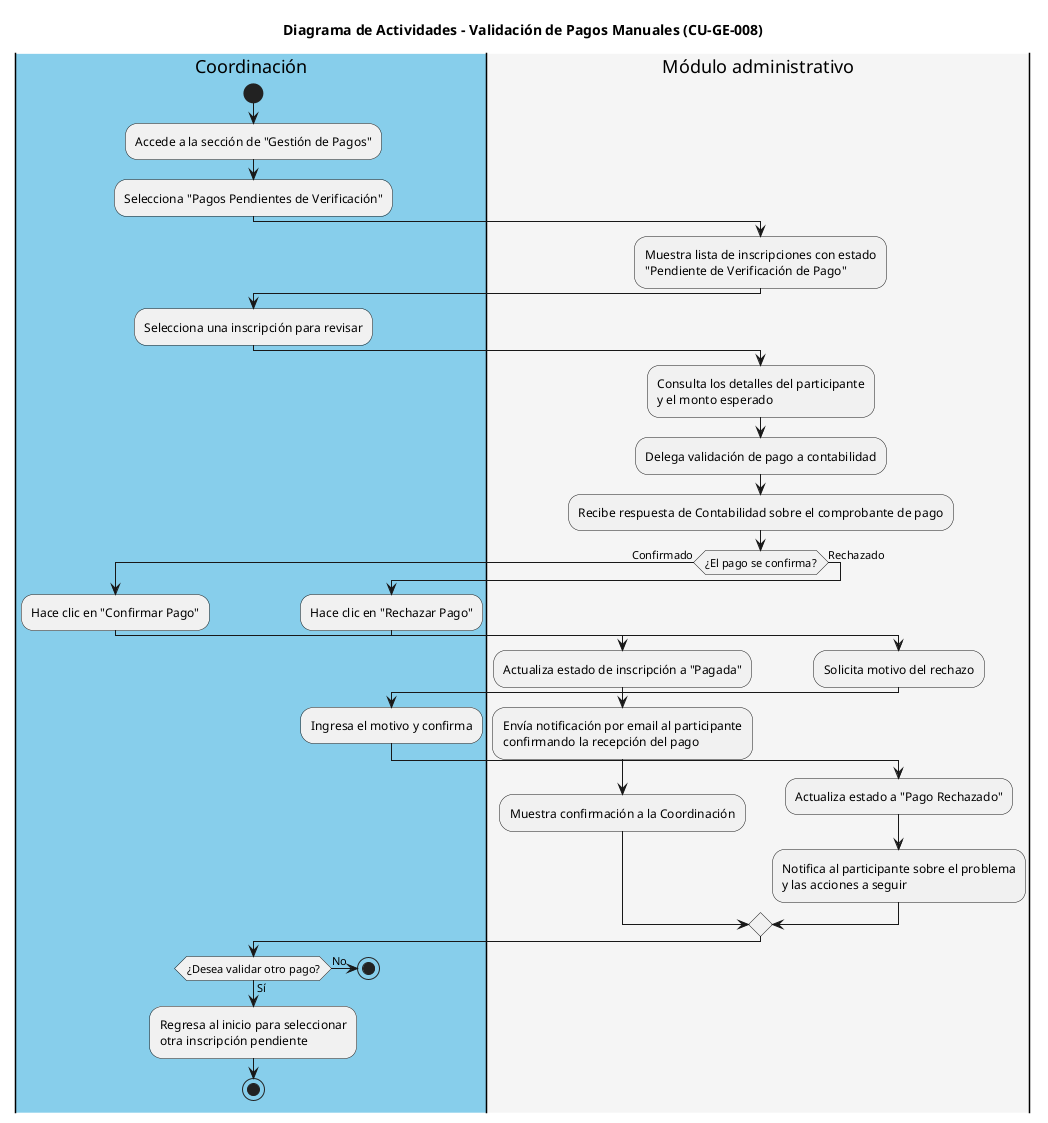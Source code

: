 @startuml
title Diagrama de Actividades - Validación de Pagos Manuales (CU-GE-008)

|#skyblue|Coordinación|
start
:Accede a la sección de "Gestión de Pagos";
:Selecciona "Pagos Pendientes de Verificación";

|#whitesmoke|Módulo administrativo|
:Muestra lista de inscripciones con estado
"Pendiente de Verificación de Pago";

|#skyblue|Coordinación|
:Selecciona una inscripción para revisar;

|#whitesmoke|Módulo administrativo|
:Consulta los detalles del participante
y el monto esperado;
:Delega validación de pago a contabilidad;
:Recibe respuesta de Contabilidad sobre el comprobante de pago;

if (¿El pago se confirma?) then (Confirmado)
  |#skyblue|Coordinación|
  :Hace clic en "Confirmar Pago";
  |#whitesmoke|Módulo administrativo|
  :Actualiza estado de inscripción a "Pagada";
  :Envía notificación por email al participante
  confirmando la recepción del pago;
  :Muestra confirmación a la Coordinación;
else (Rechazado)
  |#skyblue|Coordinación|
  :Hace clic en "Rechazar Pago";
  |#whitesmoke|Módulo administrativo|
  :Solicita motivo del rechazo;
  |#skyblue|Coordinación|
  :Ingresa el motivo y confirma;
  |#whitesmoke|Módulo administrativo|
  :Actualiza estado a "Pago Rechazado";
  :Notifica al participante sobre el problema
  y las acciones a seguir;
endif

|#skyblue|Coordinación|
if (¿Desea validar otro pago?) then (Sí)
  :Regresa al inicio para seleccionar
  otra inscripción pendiente;
  stop
else (No)
  stop
endif
@enduml